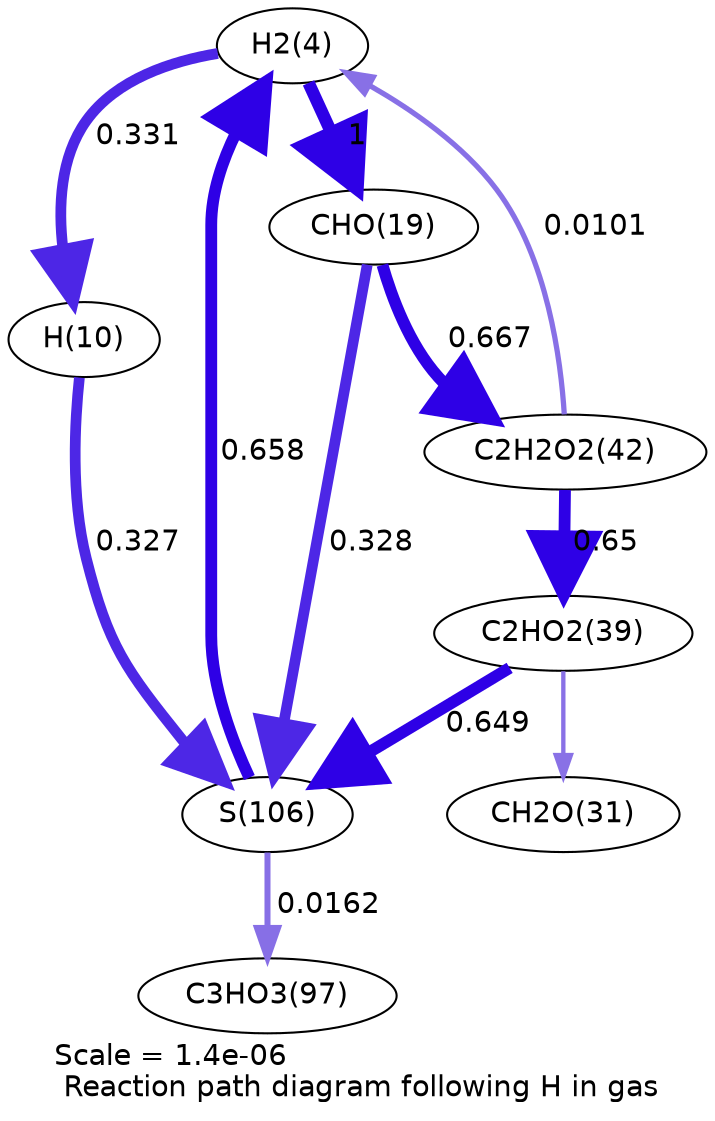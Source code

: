 digraph reaction_paths {
center=1;
s7 -> s9[fontname="Helvetica", penwidth=5.17, arrowsize=2.58, color="0.7, 0.831, 0.9"
, label=" 0.331"];
s9 -> s22[fontname="Helvetica", penwidth=5.16, arrowsize=2.58, color="0.7, 0.827, 0.9"
, label=" 0.327"];
s7 -> s10[fontname="Helvetica", penwidth=6, arrowsize=3, color="0.7, 1.5, 0.9"
, label=" 1"];
s13 -> s7[fontname="Helvetica", penwidth=2.53, arrowsize=1.26, color="0.7, 0.51, 0.9"
, label=" 0.0101"];
s22 -> s7[fontname="Helvetica", penwidth=5.68, arrowsize=2.84, color="0.7, 1.16, 0.9"
, label=" 0.658"];
s10 -> s13[fontname="Helvetica", penwidth=5.69, arrowsize=2.85, color="0.7, 1.17, 0.9"
, label=" 0.667"];
s10 -> s22[fontname="Helvetica", penwidth=5.16, arrowsize=2.58, color="0.7, 0.828, 0.9"
, label=" 0.328"];
s13 -> s12[fontname="Helvetica", penwidth=5.67, arrowsize=2.84, color="0.7, 1.15, 0.9"
, label=" 0.65"];
s12 -> s11[fontname="Helvetica", penwidth=2.08, arrowsize=1.04, color="0.7, 0.506, 0.9"
];
s12 -> s22[fontname="Helvetica", penwidth=5.67, arrowsize=2.84, color="0.7, 1.15, 0.9"
, label=" 0.649"];
s22 -> s21[fontname="Helvetica", penwidth=2.89, arrowsize=1.44, color="0.7, 0.516, 0.9"
, label=" 0.0162"];
s7 [ fontname="Helvetica", label="H2(4)"];
s9 [ fontname="Helvetica", label="H(10)"];
s10 [ fontname="Helvetica", label="CHO(19)"];
s11 [ fontname="Helvetica", label="CH2O(31)"];
s12 [ fontname="Helvetica", label="C2HO2(39)"];
s13 [ fontname="Helvetica", label="C2H2O2(42)"];
s21 [ fontname="Helvetica", label="C3HO3(97)"];
s22 [ fontname="Helvetica", label="S(106)"];
 label = "Scale = 1.4e-06\l Reaction path diagram following H in gas";
 fontname = "Helvetica";
}
